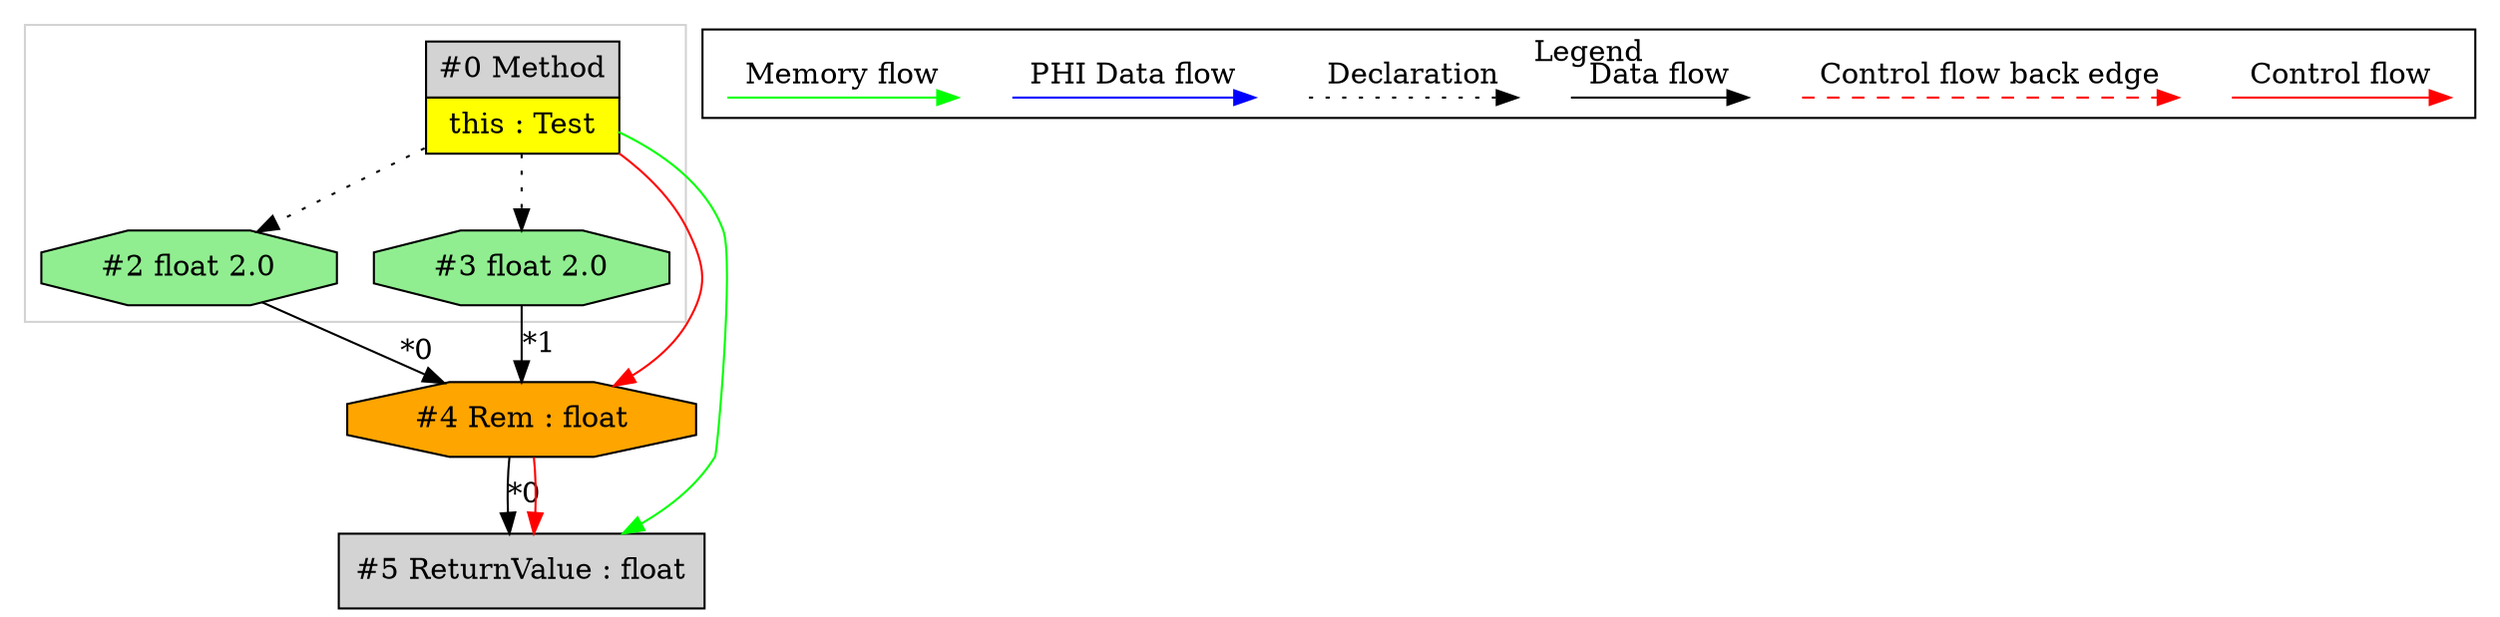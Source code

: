 digraph {
 ordering="in";
 node0[margin="0", label=<<table border="0" cellborder="1" cellspacing="0" cellpadding="5"><tr><td colspan="1">#0 Method</td></tr><tr><td port="prj1" bgcolor="yellow">this : Test</td></tr></table>>,shape=none, fillcolor=lightgrey, style=filled];
 node4[label="#4 Rem : float",shape=octagon, fillcolor=orange, style=filled];
 node2 -> node4[headlabel="*0", labeldistance=2];
 node3 -> node4[headlabel="*1", labeldistance=2];
 node0 -> node4[labeldistance=2, color=red, fontcolor=red];
 node3[label="#3 float 2.0",shape=octagon, fillcolor=lightgreen, style=filled];
 node0 -> node3[style=dotted];
 node2[label="#2 float 2.0",shape=octagon, fillcolor=lightgreen, style=filled];
 node0 -> node2[style=dotted];
 node5[label="#5 ReturnValue : float",shape=box, fillcolor=lightgrey, style=filled];
 node4 -> node5[headlabel="*0", labeldistance=2];
 node4 -> node5[labeldistance=2, color=red, fontcolor=red];
 node0 -> node5[labeldistance=2, color=green, constraint=false];
 subgraph cluster_0 {
  color=lightgray;
  node0;
  node2;
  node3;
 }
 subgraph cluster_000 {
  label = "Legend";
  node [shape=point]
  {
   rank=same;
   c0 [style = invis];
   c1 [style = invis];
   c2 [style = invis];
   c3 [style = invis];
   d0 [style = invis];
   d1 [style = invis];
   d2 [style = invis];
   d3 [style = invis];
   d4 [style = invis];
   d5 [style = invis];
   d6 [style = invis];
   d7 [style = invis];
  }
  c0 -> c1 [label="Control flow", style=solid, color=red]
  c2 -> c3 [label="Control flow back edge", style=dashed, color=red]
  d0 -> d1 [label="Data flow"]
  d2 -> d3 [label="Declaration", style=dotted]
  d4 -> d5 [label="PHI Data flow", color=blue]
  d6 -> d7 [label="Memory flow", color=green]
 }

}
